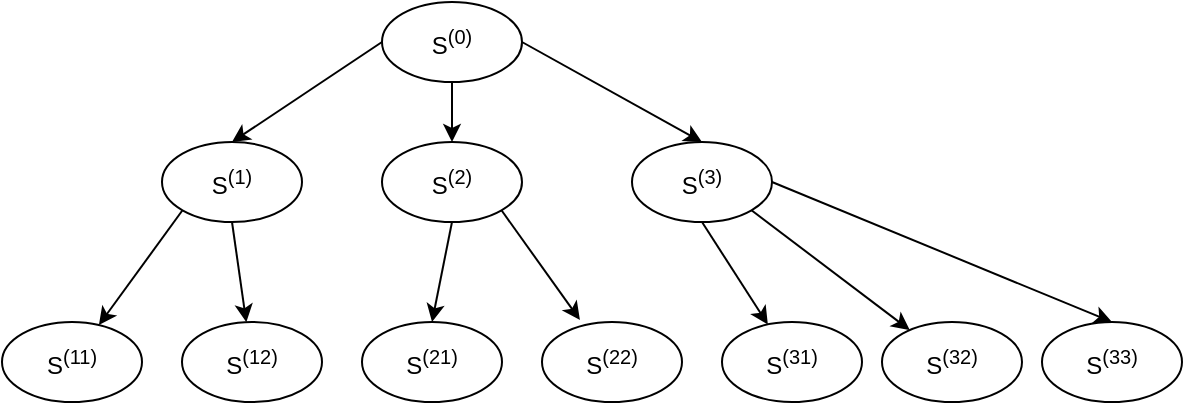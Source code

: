<mxfile version="14.9.0" type="github"><diagram id="riyk40OfWNph8dqrFOqa" name="Page-1"><mxGraphModel dx="1049" dy="613" grid="1" gridSize="10" guides="1" tooltips="1" connect="1" arrows="1" fold="1" page="1" pageScale="1" pageWidth="850" pageHeight="1100" math="0" shadow="0"><root><mxCell id="0"/><mxCell id="1" parent="0"/><mxCell id="re6RFdrfjhFSBnEOqivP-11" style="rounded=0;orthogonalLoop=1;jettySize=auto;html=1;exitX=0;exitY=0.5;exitDx=0;exitDy=0;entryX=0.5;entryY=0;entryDx=0;entryDy=0;" edge="1" parent="1" source="re6RFdrfjhFSBnEOqivP-1" target="re6RFdrfjhFSBnEOqivP-5"><mxGeometry relative="1" as="geometry"/></mxCell><mxCell id="re6RFdrfjhFSBnEOqivP-12" style="edgeStyle=none;rounded=0;orthogonalLoop=1;jettySize=auto;html=1;exitX=0.5;exitY=1;exitDx=0;exitDy=0;" edge="1" parent="1" source="re6RFdrfjhFSBnEOqivP-1" target="re6RFdrfjhFSBnEOqivP-4"><mxGeometry relative="1" as="geometry"/></mxCell><mxCell id="re6RFdrfjhFSBnEOqivP-13" style="edgeStyle=none;rounded=0;orthogonalLoop=1;jettySize=auto;html=1;exitX=1;exitY=0.5;exitDx=0;exitDy=0;entryX=0.5;entryY=0;entryDx=0;entryDy=0;" edge="1" parent="1" source="re6RFdrfjhFSBnEOqivP-1" target="re6RFdrfjhFSBnEOqivP-3"><mxGeometry relative="1" as="geometry"/></mxCell><mxCell id="re6RFdrfjhFSBnEOqivP-1" value="S&lt;sup&gt;(0)&lt;/sup&gt;" style="ellipse;whiteSpace=wrap;html=1;" vertex="1" parent="1"><mxGeometry x="370" y="130" width="70" height="40" as="geometry"/></mxCell><mxCell id="re6RFdrfjhFSBnEOqivP-2" value="S&lt;sup&gt;(11)&lt;/sup&gt;" style="ellipse;whiteSpace=wrap;html=1;" vertex="1" parent="1"><mxGeometry x="180" y="290" width="70" height="40" as="geometry"/></mxCell><mxCell id="re6RFdrfjhFSBnEOqivP-19" style="edgeStyle=none;rounded=0;orthogonalLoop=1;jettySize=auto;html=1;exitX=0.5;exitY=1;exitDx=0;exitDy=0;" edge="1" parent="1" source="re6RFdrfjhFSBnEOqivP-3" target="re6RFdrfjhFSBnEOqivP-10"><mxGeometry relative="1" as="geometry"/></mxCell><mxCell id="re6RFdrfjhFSBnEOqivP-20" style="edgeStyle=none;rounded=0;orthogonalLoop=1;jettySize=auto;html=1;exitX=1;exitY=1;exitDx=0;exitDy=0;" edge="1" parent="1" source="re6RFdrfjhFSBnEOqivP-3" target="re6RFdrfjhFSBnEOqivP-9"><mxGeometry relative="1" as="geometry"/></mxCell><mxCell id="re6RFdrfjhFSBnEOqivP-21" style="edgeStyle=none;rounded=0;orthogonalLoop=1;jettySize=auto;html=1;exitX=1;exitY=0.5;exitDx=0;exitDy=0;entryX=0.5;entryY=0;entryDx=0;entryDy=0;" edge="1" parent="1" source="re6RFdrfjhFSBnEOqivP-3" target="re6RFdrfjhFSBnEOqivP-18"><mxGeometry relative="1" as="geometry"/></mxCell><mxCell id="re6RFdrfjhFSBnEOqivP-3" value="S&lt;sup&gt;(3)&lt;/sup&gt;" style="ellipse;whiteSpace=wrap;html=1;" vertex="1" parent="1"><mxGeometry x="495" y="200" width="70" height="40" as="geometry"/></mxCell><mxCell id="re6RFdrfjhFSBnEOqivP-16" style="edgeStyle=none;rounded=0;orthogonalLoop=1;jettySize=auto;html=1;exitX=0.5;exitY=1;exitDx=0;exitDy=0;entryX=0.5;entryY=0;entryDx=0;entryDy=0;" edge="1" parent="1" source="re6RFdrfjhFSBnEOqivP-4" target="re6RFdrfjhFSBnEOqivP-6"><mxGeometry relative="1" as="geometry"/></mxCell><mxCell id="re6RFdrfjhFSBnEOqivP-17" style="edgeStyle=none;rounded=0;orthogonalLoop=1;jettySize=auto;html=1;exitX=1;exitY=1;exitDx=0;exitDy=0;entryX=0.271;entryY=-0.025;entryDx=0;entryDy=0;entryPerimeter=0;" edge="1" parent="1" source="re6RFdrfjhFSBnEOqivP-4" target="re6RFdrfjhFSBnEOqivP-8"><mxGeometry relative="1" as="geometry"/></mxCell><mxCell id="re6RFdrfjhFSBnEOqivP-4" value="S&lt;sup&gt;(2)&lt;/sup&gt;" style="ellipse;whiteSpace=wrap;html=1;" vertex="1" parent="1"><mxGeometry x="370" y="200" width="70" height="40" as="geometry"/></mxCell><mxCell id="re6RFdrfjhFSBnEOqivP-14" style="edgeStyle=none;rounded=0;orthogonalLoop=1;jettySize=auto;html=1;exitX=0;exitY=1;exitDx=0;exitDy=0;" edge="1" parent="1" source="re6RFdrfjhFSBnEOqivP-5" target="re6RFdrfjhFSBnEOqivP-2"><mxGeometry relative="1" as="geometry"/></mxCell><mxCell id="re6RFdrfjhFSBnEOqivP-15" style="edgeStyle=none;rounded=0;orthogonalLoop=1;jettySize=auto;html=1;exitX=0.5;exitY=1;exitDx=0;exitDy=0;" edge="1" parent="1" source="re6RFdrfjhFSBnEOqivP-5" target="re6RFdrfjhFSBnEOqivP-7"><mxGeometry relative="1" as="geometry"/></mxCell><mxCell id="re6RFdrfjhFSBnEOqivP-5" value="S&lt;sup&gt;(1)&lt;/sup&gt;" style="ellipse;whiteSpace=wrap;html=1;" vertex="1" parent="1"><mxGeometry x="260" y="200" width="70" height="40" as="geometry"/></mxCell><mxCell id="re6RFdrfjhFSBnEOqivP-6" value="S&lt;sup&gt;(21)&lt;/sup&gt;" style="ellipse;whiteSpace=wrap;html=1;" vertex="1" parent="1"><mxGeometry x="360" y="290" width="70" height="40" as="geometry"/></mxCell><mxCell id="re6RFdrfjhFSBnEOqivP-7" value="S&lt;sup&gt;(12)&lt;/sup&gt;" style="ellipse;whiteSpace=wrap;html=1;" vertex="1" parent="1"><mxGeometry x="270" y="290" width="70" height="40" as="geometry"/></mxCell><mxCell id="re6RFdrfjhFSBnEOqivP-8" value="S&lt;sup&gt;(22)&lt;/sup&gt;" style="ellipse;whiteSpace=wrap;html=1;" vertex="1" parent="1"><mxGeometry x="450" y="290" width="70" height="40" as="geometry"/></mxCell><mxCell id="re6RFdrfjhFSBnEOqivP-9" value="S&lt;sup&gt;(32)&lt;/sup&gt;" style="ellipse;whiteSpace=wrap;html=1;" vertex="1" parent="1"><mxGeometry x="620" y="290" width="70" height="40" as="geometry"/></mxCell><mxCell id="re6RFdrfjhFSBnEOqivP-10" value="S&lt;sup&gt;(31)&lt;/sup&gt;" style="ellipse;whiteSpace=wrap;html=1;" vertex="1" parent="1"><mxGeometry x="540" y="290" width="70" height="40" as="geometry"/></mxCell><mxCell id="re6RFdrfjhFSBnEOqivP-18" value="S&lt;sup&gt;(33)&lt;/sup&gt;" style="ellipse;whiteSpace=wrap;html=1;" vertex="1" parent="1"><mxGeometry x="700" y="290" width="70" height="40" as="geometry"/></mxCell></root></mxGraphModel></diagram></mxfile>